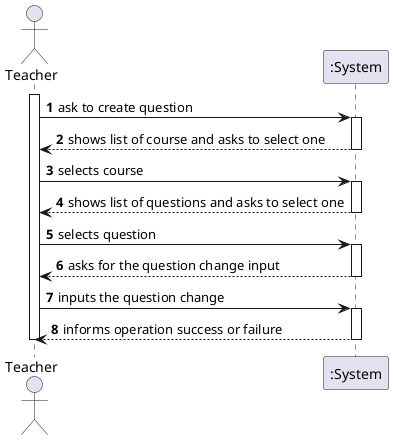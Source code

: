@startuml
autonumber

actor "Teacher" as Manager


activate Manager
Manager -> ":System" : ask to create question
activate ":System"
":System" --> Manager : shows list of course and asks to select one
deactivate ":System"
Manager -> ":System" : selects course
activate ":System"
":System" --> Manager : shows list of questions and asks to select one
deactivate ":System"
Manager -> ":System" : selects question
activate ":System"
":System" -->Manager : asks for the question change input
deactivate ":System"
Manager -> ":System" : inputs the question change
activate ":System"
":System" --> Manager : informs operation success or failure
deactivate ":System"
deactivate Manager

@enduml